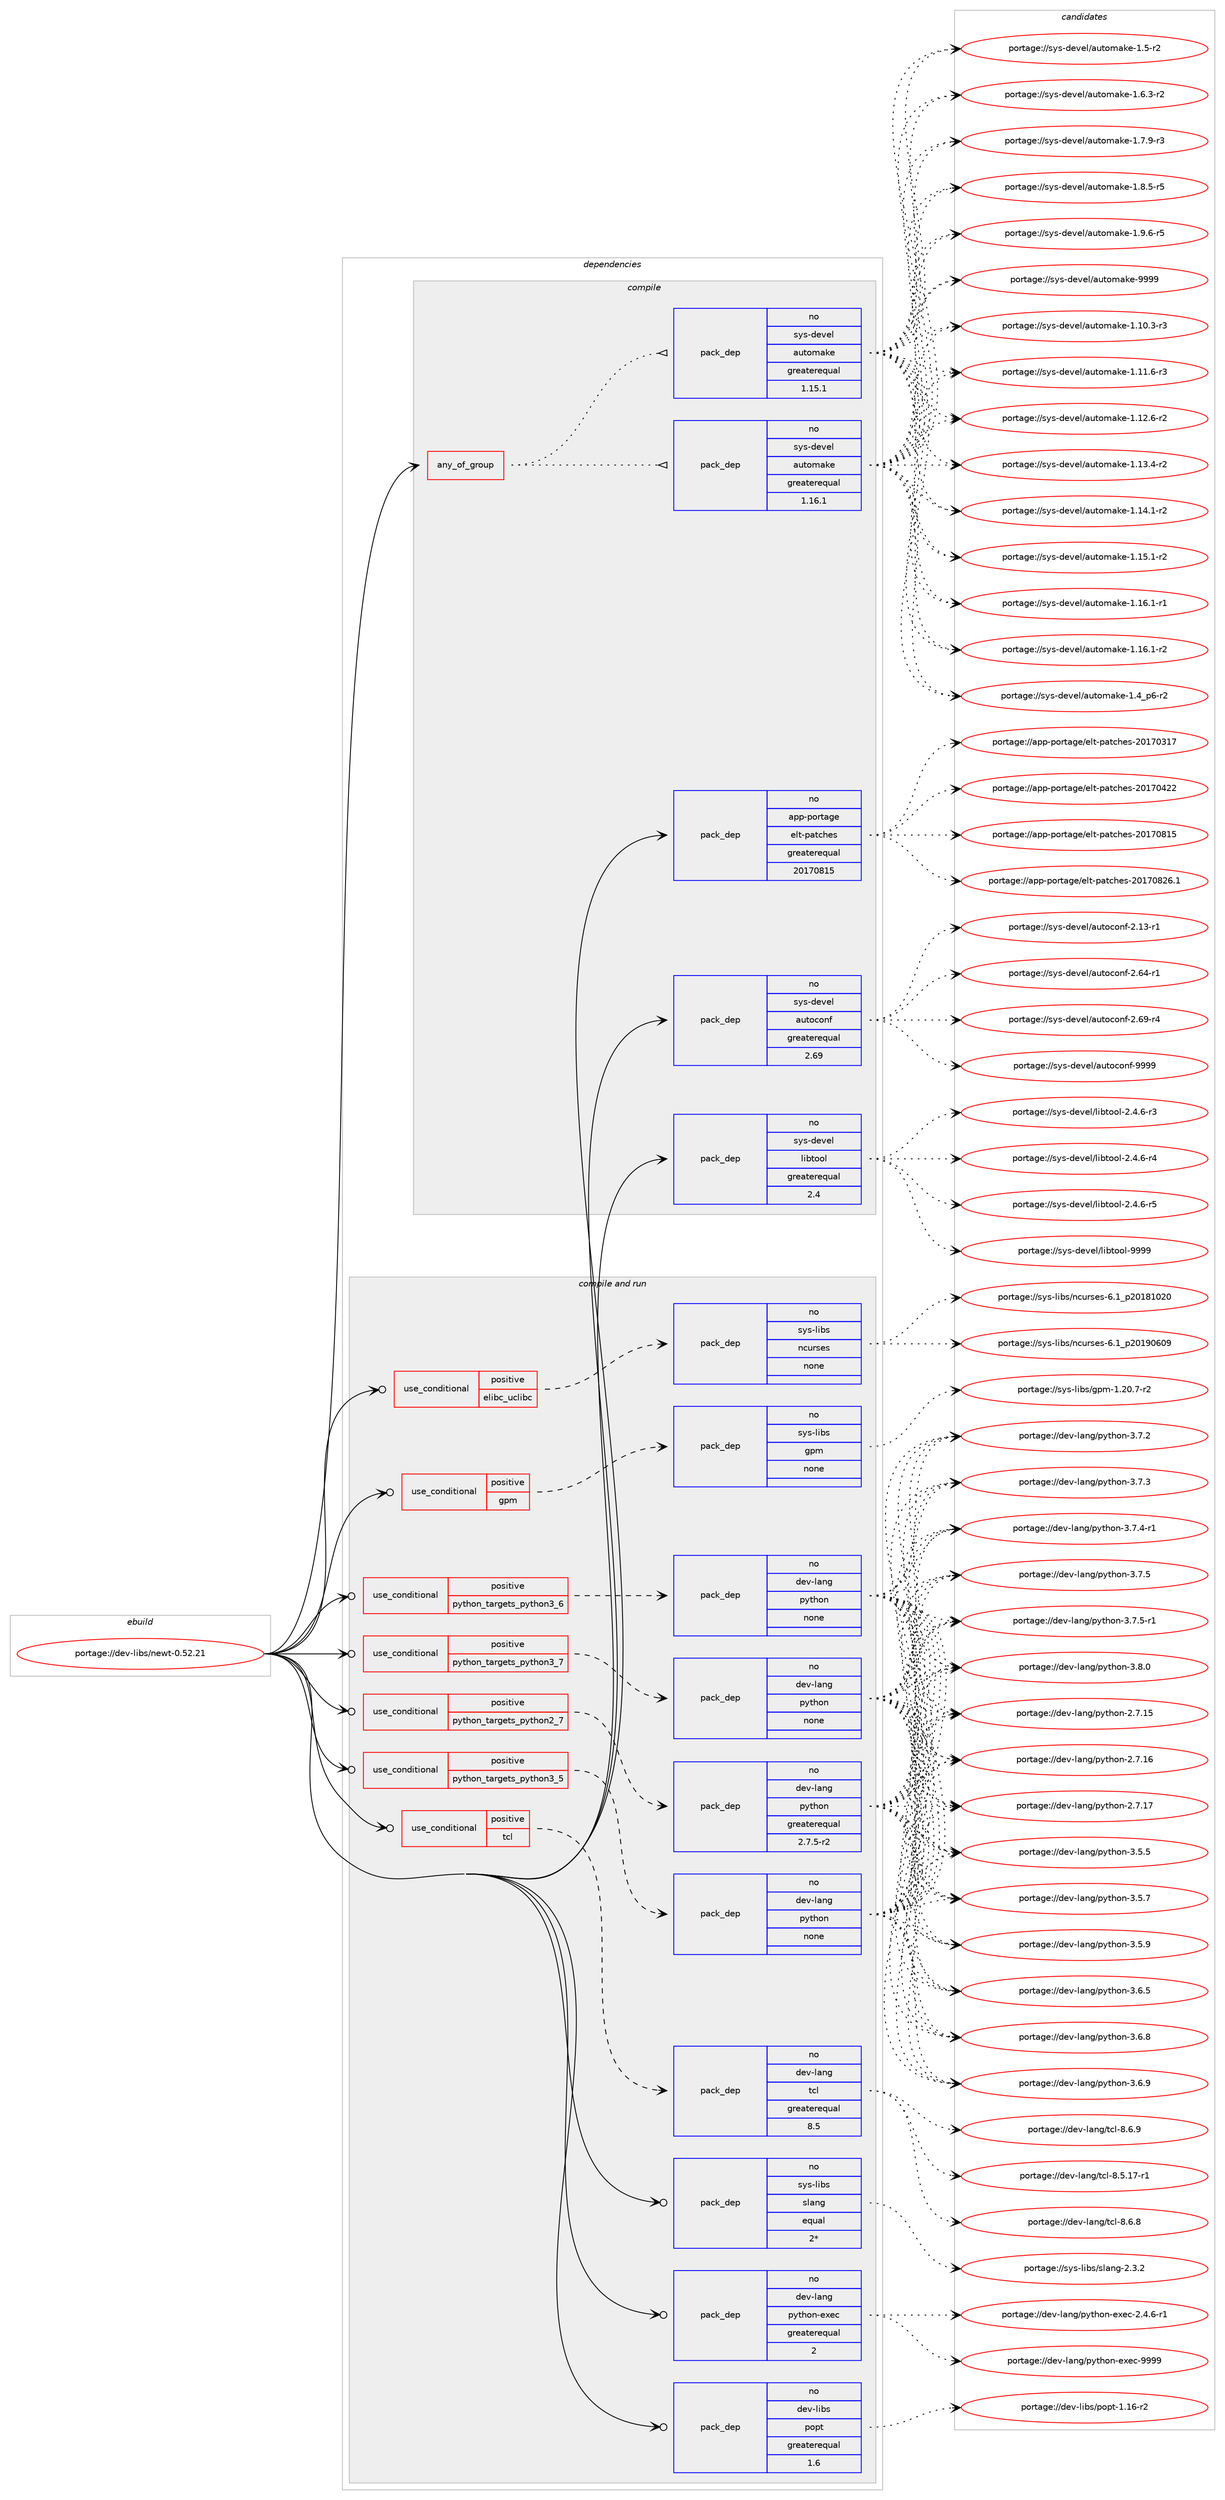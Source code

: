 digraph prolog {

# *************
# Graph options
# *************

newrank=true;
concentrate=true;
compound=true;
graph [rankdir=LR,fontname=Helvetica,fontsize=10,ranksep=1.5];#, ranksep=2.5, nodesep=0.2];
edge  [arrowhead=vee];
node  [fontname=Helvetica,fontsize=10];

# **********
# The ebuild
# **********

subgraph cluster_leftcol {
color=gray;
rank=same;
label=<<i>ebuild</i>>;
id [label="portage://dev-libs/newt-0.52.21", color=red, width=4, href="../dev-libs/newt-0.52.21.svg"];
}

# ****************
# The dependencies
# ****************

subgraph cluster_midcol {
color=gray;
label=<<i>dependencies</i>>;
subgraph cluster_compile {
fillcolor="#eeeeee";
style=filled;
label=<<i>compile</i>>;
subgraph any3037 {
dependency103197 [label=<<TABLE BORDER="0" CELLBORDER="1" CELLSPACING="0" CELLPADDING="4"><TR><TD CELLPADDING="10">any_of_group</TD></TR></TABLE>>, shape=none, color=red];subgraph pack78449 {
dependency103198 [label=<<TABLE BORDER="0" CELLBORDER="1" CELLSPACING="0" CELLPADDING="4" WIDTH="220"><TR><TD ROWSPAN="6" CELLPADDING="30">pack_dep</TD></TR><TR><TD WIDTH="110">no</TD></TR><TR><TD>sys-devel</TD></TR><TR><TD>automake</TD></TR><TR><TD>greaterequal</TD></TR><TR><TD>1.16.1</TD></TR></TABLE>>, shape=none, color=blue];
}
dependency103197:e -> dependency103198:w [weight=20,style="dotted",arrowhead="oinv"];
subgraph pack78450 {
dependency103199 [label=<<TABLE BORDER="0" CELLBORDER="1" CELLSPACING="0" CELLPADDING="4" WIDTH="220"><TR><TD ROWSPAN="6" CELLPADDING="30">pack_dep</TD></TR><TR><TD WIDTH="110">no</TD></TR><TR><TD>sys-devel</TD></TR><TR><TD>automake</TD></TR><TR><TD>greaterequal</TD></TR><TR><TD>1.15.1</TD></TR></TABLE>>, shape=none, color=blue];
}
dependency103197:e -> dependency103199:w [weight=20,style="dotted",arrowhead="oinv"];
}
id:e -> dependency103197:w [weight=20,style="solid",arrowhead="vee"];
subgraph pack78451 {
dependency103200 [label=<<TABLE BORDER="0" CELLBORDER="1" CELLSPACING="0" CELLPADDING="4" WIDTH="220"><TR><TD ROWSPAN="6" CELLPADDING="30">pack_dep</TD></TR><TR><TD WIDTH="110">no</TD></TR><TR><TD>app-portage</TD></TR><TR><TD>elt-patches</TD></TR><TR><TD>greaterequal</TD></TR><TR><TD>20170815</TD></TR></TABLE>>, shape=none, color=blue];
}
id:e -> dependency103200:w [weight=20,style="solid",arrowhead="vee"];
subgraph pack78452 {
dependency103201 [label=<<TABLE BORDER="0" CELLBORDER="1" CELLSPACING="0" CELLPADDING="4" WIDTH="220"><TR><TD ROWSPAN="6" CELLPADDING="30">pack_dep</TD></TR><TR><TD WIDTH="110">no</TD></TR><TR><TD>sys-devel</TD></TR><TR><TD>autoconf</TD></TR><TR><TD>greaterequal</TD></TR><TR><TD>2.69</TD></TR></TABLE>>, shape=none, color=blue];
}
id:e -> dependency103201:w [weight=20,style="solid",arrowhead="vee"];
subgraph pack78453 {
dependency103202 [label=<<TABLE BORDER="0" CELLBORDER="1" CELLSPACING="0" CELLPADDING="4" WIDTH="220"><TR><TD ROWSPAN="6" CELLPADDING="30">pack_dep</TD></TR><TR><TD WIDTH="110">no</TD></TR><TR><TD>sys-devel</TD></TR><TR><TD>libtool</TD></TR><TR><TD>greaterequal</TD></TR><TR><TD>2.4</TD></TR></TABLE>>, shape=none, color=blue];
}
id:e -> dependency103202:w [weight=20,style="solid",arrowhead="vee"];
}
subgraph cluster_compileandrun {
fillcolor="#eeeeee";
style=filled;
label=<<i>compile and run</i>>;
subgraph cond21652 {
dependency103203 [label=<<TABLE BORDER="0" CELLBORDER="1" CELLSPACING="0" CELLPADDING="4"><TR><TD ROWSPAN="3" CELLPADDING="10">use_conditional</TD></TR><TR><TD>positive</TD></TR><TR><TD>elibc_uclibc</TD></TR></TABLE>>, shape=none, color=red];
subgraph pack78454 {
dependency103204 [label=<<TABLE BORDER="0" CELLBORDER="1" CELLSPACING="0" CELLPADDING="4" WIDTH="220"><TR><TD ROWSPAN="6" CELLPADDING="30">pack_dep</TD></TR><TR><TD WIDTH="110">no</TD></TR><TR><TD>sys-libs</TD></TR><TR><TD>ncurses</TD></TR><TR><TD>none</TD></TR><TR><TD></TD></TR></TABLE>>, shape=none, color=blue];
}
dependency103203:e -> dependency103204:w [weight=20,style="dashed",arrowhead="vee"];
}
id:e -> dependency103203:w [weight=20,style="solid",arrowhead="odotvee"];
subgraph cond21653 {
dependency103205 [label=<<TABLE BORDER="0" CELLBORDER="1" CELLSPACING="0" CELLPADDING="4"><TR><TD ROWSPAN="3" CELLPADDING="10">use_conditional</TD></TR><TR><TD>positive</TD></TR><TR><TD>gpm</TD></TR></TABLE>>, shape=none, color=red];
subgraph pack78455 {
dependency103206 [label=<<TABLE BORDER="0" CELLBORDER="1" CELLSPACING="0" CELLPADDING="4" WIDTH="220"><TR><TD ROWSPAN="6" CELLPADDING="30">pack_dep</TD></TR><TR><TD WIDTH="110">no</TD></TR><TR><TD>sys-libs</TD></TR><TR><TD>gpm</TD></TR><TR><TD>none</TD></TR><TR><TD></TD></TR></TABLE>>, shape=none, color=blue];
}
dependency103205:e -> dependency103206:w [weight=20,style="dashed",arrowhead="vee"];
}
id:e -> dependency103205:w [weight=20,style="solid",arrowhead="odotvee"];
subgraph cond21654 {
dependency103207 [label=<<TABLE BORDER="0" CELLBORDER="1" CELLSPACING="0" CELLPADDING="4"><TR><TD ROWSPAN="3" CELLPADDING="10">use_conditional</TD></TR><TR><TD>positive</TD></TR><TR><TD>python_targets_python2_7</TD></TR></TABLE>>, shape=none, color=red];
subgraph pack78456 {
dependency103208 [label=<<TABLE BORDER="0" CELLBORDER="1" CELLSPACING="0" CELLPADDING="4" WIDTH="220"><TR><TD ROWSPAN="6" CELLPADDING="30">pack_dep</TD></TR><TR><TD WIDTH="110">no</TD></TR><TR><TD>dev-lang</TD></TR><TR><TD>python</TD></TR><TR><TD>greaterequal</TD></TR><TR><TD>2.7.5-r2</TD></TR></TABLE>>, shape=none, color=blue];
}
dependency103207:e -> dependency103208:w [weight=20,style="dashed",arrowhead="vee"];
}
id:e -> dependency103207:w [weight=20,style="solid",arrowhead="odotvee"];
subgraph cond21655 {
dependency103209 [label=<<TABLE BORDER="0" CELLBORDER="1" CELLSPACING="0" CELLPADDING="4"><TR><TD ROWSPAN="3" CELLPADDING="10">use_conditional</TD></TR><TR><TD>positive</TD></TR><TR><TD>python_targets_python3_5</TD></TR></TABLE>>, shape=none, color=red];
subgraph pack78457 {
dependency103210 [label=<<TABLE BORDER="0" CELLBORDER="1" CELLSPACING="0" CELLPADDING="4" WIDTH="220"><TR><TD ROWSPAN="6" CELLPADDING="30">pack_dep</TD></TR><TR><TD WIDTH="110">no</TD></TR><TR><TD>dev-lang</TD></TR><TR><TD>python</TD></TR><TR><TD>none</TD></TR><TR><TD></TD></TR></TABLE>>, shape=none, color=blue];
}
dependency103209:e -> dependency103210:w [weight=20,style="dashed",arrowhead="vee"];
}
id:e -> dependency103209:w [weight=20,style="solid",arrowhead="odotvee"];
subgraph cond21656 {
dependency103211 [label=<<TABLE BORDER="0" CELLBORDER="1" CELLSPACING="0" CELLPADDING="4"><TR><TD ROWSPAN="3" CELLPADDING="10">use_conditional</TD></TR><TR><TD>positive</TD></TR><TR><TD>python_targets_python3_6</TD></TR></TABLE>>, shape=none, color=red];
subgraph pack78458 {
dependency103212 [label=<<TABLE BORDER="0" CELLBORDER="1" CELLSPACING="0" CELLPADDING="4" WIDTH="220"><TR><TD ROWSPAN="6" CELLPADDING="30">pack_dep</TD></TR><TR><TD WIDTH="110">no</TD></TR><TR><TD>dev-lang</TD></TR><TR><TD>python</TD></TR><TR><TD>none</TD></TR><TR><TD></TD></TR></TABLE>>, shape=none, color=blue];
}
dependency103211:e -> dependency103212:w [weight=20,style="dashed",arrowhead="vee"];
}
id:e -> dependency103211:w [weight=20,style="solid",arrowhead="odotvee"];
subgraph cond21657 {
dependency103213 [label=<<TABLE BORDER="0" CELLBORDER="1" CELLSPACING="0" CELLPADDING="4"><TR><TD ROWSPAN="3" CELLPADDING="10">use_conditional</TD></TR><TR><TD>positive</TD></TR><TR><TD>python_targets_python3_7</TD></TR></TABLE>>, shape=none, color=red];
subgraph pack78459 {
dependency103214 [label=<<TABLE BORDER="0" CELLBORDER="1" CELLSPACING="0" CELLPADDING="4" WIDTH="220"><TR><TD ROWSPAN="6" CELLPADDING="30">pack_dep</TD></TR><TR><TD WIDTH="110">no</TD></TR><TR><TD>dev-lang</TD></TR><TR><TD>python</TD></TR><TR><TD>none</TD></TR><TR><TD></TD></TR></TABLE>>, shape=none, color=blue];
}
dependency103213:e -> dependency103214:w [weight=20,style="dashed",arrowhead="vee"];
}
id:e -> dependency103213:w [weight=20,style="solid",arrowhead="odotvee"];
subgraph cond21658 {
dependency103215 [label=<<TABLE BORDER="0" CELLBORDER="1" CELLSPACING="0" CELLPADDING="4"><TR><TD ROWSPAN="3" CELLPADDING="10">use_conditional</TD></TR><TR><TD>positive</TD></TR><TR><TD>tcl</TD></TR></TABLE>>, shape=none, color=red];
subgraph pack78460 {
dependency103216 [label=<<TABLE BORDER="0" CELLBORDER="1" CELLSPACING="0" CELLPADDING="4" WIDTH="220"><TR><TD ROWSPAN="6" CELLPADDING="30">pack_dep</TD></TR><TR><TD WIDTH="110">no</TD></TR><TR><TD>dev-lang</TD></TR><TR><TD>tcl</TD></TR><TR><TD>greaterequal</TD></TR><TR><TD>8.5</TD></TR></TABLE>>, shape=none, color=blue];
}
dependency103215:e -> dependency103216:w [weight=20,style="dashed",arrowhead="vee"];
}
id:e -> dependency103215:w [weight=20,style="solid",arrowhead="odotvee"];
subgraph pack78461 {
dependency103217 [label=<<TABLE BORDER="0" CELLBORDER="1" CELLSPACING="0" CELLPADDING="4" WIDTH="220"><TR><TD ROWSPAN="6" CELLPADDING="30">pack_dep</TD></TR><TR><TD WIDTH="110">no</TD></TR><TR><TD>dev-lang</TD></TR><TR><TD>python-exec</TD></TR><TR><TD>greaterequal</TD></TR><TR><TD>2</TD></TR></TABLE>>, shape=none, color=blue];
}
id:e -> dependency103217:w [weight=20,style="solid",arrowhead="odotvee"];
subgraph pack78462 {
dependency103218 [label=<<TABLE BORDER="0" CELLBORDER="1" CELLSPACING="0" CELLPADDING="4" WIDTH="220"><TR><TD ROWSPAN="6" CELLPADDING="30">pack_dep</TD></TR><TR><TD WIDTH="110">no</TD></TR><TR><TD>dev-libs</TD></TR><TR><TD>popt</TD></TR><TR><TD>greaterequal</TD></TR><TR><TD>1.6</TD></TR></TABLE>>, shape=none, color=blue];
}
id:e -> dependency103218:w [weight=20,style="solid",arrowhead="odotvee"];
subgraph pack78463 {
dependency103219 [label=<<TABLE BORDER="0" CELLBORDER="1" CELLSPACING="0" CELLPADDING="4" WIDTH="220"><TR><TD ROWSPAN="6" CELLPADDING="30">pack_dep</TD></TR><TR><TD WIDTH="110">no</TD></TR><TR><TD>sys-libs</TD></TR><TR><TD>slang</TD></TR><TR><TD>equal</TD></TR><TR><TD>2*</TD></TR></TABLE>>, shape=none, color=blue];
}
id:e -> dependency103219:w [weight=20,style="solid",arrowhead="odotvee"];
}
subgraph cluster_run {
fillcolor="#eeeeee";
style=filled;
label=<<i>run</i>>;
}
}

# **************
# The candidates
# **************

subgraph cluster_choices {
rank=same;
color=gray;
label=<<i>candidates</i>>;

subgraph choice78449 {
color=black;
nodesep=1;
choiceportage11512111545100101118101108479711711611110997107101454946494846514511451 [label="portage://sys-devel/automake-1.10.3-r3", color=red, width=4,href="../sys-devel/automake-1.10.3-r3.svg"];
choiceportage11512111545100101118101108479711711611110997107101454946494946544511451 [label="portage://sys-devel/automake-1.11.6-r3", color=red, width=4,href="../sys-devel/automake-1.11.6-r3.svg"];
choiceportage11512111545100101118101108479711711611110997107101454946495046544511450 [label="portage://sys-devel/automake-1.12.6-r2", color=red, width=4,href="../sys-devel/automake-1.12.6-r2.svg"];
choiceportage11512111545100101118101108479711711611110997107101454946495146524511450 [label="portage://sys-devel/automake-1.13.4-r2", color=red, width=4,href="../sys-devel/automake-1.13.4-r2.svg"];
choiceportage11512111545100101118101108479711711611110997107101454946495246494511450 [label="portage://sys-devel/automake-1.14.1-r2", color=red, width=4,href="../sys-devel/automake-1.14.1-r2.svg"];
choiceportage11512111545100101118101108479711711611110997107101454946495346494511450 [label="portage://sys-devel/automake-1.15.1-r2", color=red, width=4,href="../sys-devel/automake-1.15.1-r2.svg"];
choiceportage11512111545100101118101108479711711611110997107101454946495446494511449 [label="portage://sys-devel/automake-1.16.1-r1", color=red, width=4,href="../sys-devel/automake-1.16.1-r1.svg"];
choiceportage11512111545100101118101108479711711611110997107101454946495446494511450 [label="portage://sys-devel/automake-1.16.1-r2", color=red, width=4,href="../sys-devel/automake-1.16.1-r2.svg"];
choiceportage115121115451001011181011084797117116111109971071014549465295112544511450 [label="portage://sys-devel/automake-1.4_p6-r2", color=red, width=4,href="../sys-devel/automake-1.4_p6-r2.svg"];
choiceportage11512111545100101118101108479711711611110997107101454946534511450 [label="portage://sys-devel/automake-1.5-r2", color=red, width=4,href="../sys-devel/automake-1.5-r2.svg"];
choiceportage115121115451001011181011084797117116111109971071014549465446514511450 [label="portage://sys-devel/automake-1.6.3-r2", color=red, width=4,href="../sys-devel/automake-1.6.3-r2.svg"];
choiceportage115121115451001011181011084797117116111109971071014549465546574511451 [label="portage://sys-devel/automake-1.7.9-r3", color=red, width=4,href="../sys-devel/automake-1.7.9-r3.svg"];
choiceportage115121115451001011181011084797117116111109971071014549465646534511453 [label="portage://sys-devel/automake-1.8.5-r5", color=red, width=4,href="../sys-devel/automake-1.8.5-r5.svg"];
choiceportage115121115451001011181011084797117116111109971071014549465746544511453 [label="portage://sys-devel/automake-1.9.6-r5", color=red, width=4,href="../sys-devel/automake-1.9.6-r5.svg"];
choiceportage115121115451001011181011084797117116111109971071014557575757 [label="portage://sys-devel/automake-9999", color=red, width=4,href="../sys-devel/automake-9999.svg"];
dependency103198:e -> choiceportage11512111545100101118101108479711711611110997107101454946494846514511451:w [style=dotted,weight="100"];
dependency103198:e -> choiceportage11512111545100101118101108479711711611110997107101454946494946544511451:w [style=dotted,weight="100"];
dependency103198:e -> choiceportage11512111545100101118101108479711711611110997107101454946495046544511450:w [style=dotted,weight="100"];
dependency103198:e -> choiceportage11512111545100101118101108479711711611110997107101454946495146524511450:w [style=dotted,weight="100"];
dependency103198:e -> choiceportage11512111545100101118101108479711711611110997107101454946495246494511450:w [style=dotted,weight="100"];
dependency103198:e -> choiceportage11512111545100101118101108479711711611110997107101454946495346494511450:w [style=dotted,weight="100"];
dependency103198:e -> choiceportage11512111545100101118101108479711711611110997107101454946495446494511449:w [style=dotted,weight="100"];
dependency103198:e -> choiceportage11512111545100101118101108479711711611110997107101454946495446494511450:w [style=dotted,weight="100"];
dependency103198:e -> choiceportage115121115451001011181011084797117116111109971071014549465295112544511450:w [style=dotted,weight="100"];
dependency103198:e -> choiceportage11512111545100101118101108479711711611110997107101454946534511450:w [style=dotted,weight="100"];
dependency103198:e -> choiceportage115121115451001011181011084797117116111109971071014549465446514511450:w [style=dotted,weight="100"];
dependency103198:e -> choiceportage115121115451001011181011084797117116111109971071014549465546574511451:w [style=dotted,weight="100"];
dependency103198:e -> choiceportage115121115451001011181011084797117116111109971071014549465646534511453:w [style=dotted,weight="100"];
dependency103198:e -> choiceportage115121115451001011181011084797117116111109971071014549465746544511453:w [style=dotted,weight="100"];
dependency103198:e -> choiceportage115121115451001011181011084797117116111109971071014557575757:w [style=dotted,weight="100"];
}
subgraph choice78450 {
color=black;
nodesep=1;
choiceportage11512111545100101118101108479711711611110997107101454946494846514511451 [label="portage://sys-devel/automake-1.10.3-r3", color=red, width=4,href="../sys-devel/automake-1.10.3-r3.svg"];
choiceportage11512111545100101118101108479711711611110997107101454946494946544511451 [label="portage://sys-devel/automake-1.11.6-r3", color=red, width=4,href="../sys-devel/automake-1.11.6-r3.svg"];
choiceportage11512111545100101118101108479711711611110997107101454946495046544511450 [label="portage://sys-devel/automake-1.12.6-r2", color=red, width=4,href="../sys-devel/automake-1.12.6-r2.svg"];
choiceportage11512111545100101118101108479711711611110997107101454946495146524511450 [label="portage://sys-devel/automake-1.13.4-r2", color=red, width=4,href="../sys-devel/automake-1.13.4-r2.svg"];
choiceportage11512111545100101118101108479711711611110997107101454946495246494511450 [label="portage://sys-devel/automake-1.14.1-r2", color=red, width=4,href="../sys-devel/automake-1.14.1-r2.svg"];
choiceportage11512111545100101118101108479711711611110997107101454946495346494511450 [label="portage://sys-devel/automake-1.15.1-r2", color=red, width=4,href="../sys-devel/automake-1.15.1-r2.svg"];
choiceportage11512111545100101118101108479711711611110997107101454946495446494511449 [label="portage://sys-devel/automake-1.16.1-r1", color=red, width=4,href="../sys-devel/automake-1.16.1-r1.svg"];
choiceportage11512111545100101118101108479711711611110997107101454946495446494511450 [label="portage://sys-devel/automake-1.16.1-r2", color=red, width=4,href="../sys-devel/automake-1.16.1-r2.svg"];
choiceportage115121115451001011181011084797117116111109971071014549465295112544511450 [label="portage://sys-devel/automake-1.4_p6-r2", color=red, width=4,href="../sys-devel/automake-1.4_p6-r2.svg"];
choiceportage11512111545100101118101108479711711611110997107101454946534511450 [label="portage://sys-devel/automake-1.5-r2", color=red, width=4,href="../sys-devel/automake-1.5-r2.svg"];
choiceportage115121115451001011181011084797117116111109971071014549465446514511450 [label="portage://sys-devel/automake-1.6.3-r2", color=red, width=4,href="../sys-devel/automake-1.6.3-r2.svg"];
choiceportage115121115451001011181011084797117116111109971071014549465546574511451 [label="portage://sys-devel/automake-1.7.9-r3", color=red, width=4,href="../sys-devel/automake-1.7.9-r3.svg"];
choiceportage115121115451001011181011084797117116111109971071014549465646534511453 [label="portage://sys-devel/automake-1.8.5-r5", color=red, width=4,href="../sys-devel/automake-1.8.5-r5.svg"];
choiceportage115121115451001011181011084797117116111109971071014549465746544511453 [label="portage://sys-devel/automake-1.9.6-r5", color=red, width=4,href="../sys-devel/automake-1.9.6-r5.svg"];
choiceportage115121115451001011181011084797117116111109971071014557575757 [label="portage://sys-devel/automake-9999", color=red, width=4,href="../sys-devel/automake-9999.svg"];
dependency103199:e -> choiceportage11512111545100101118101108479711711611110997107101454946494846514511451:w [style=dotted,weight="100"];
dependency103199:e -> choiceportage11512111545100101118101108479711711611110997107101454946494946544511451:w [style=dotted,weight="100"];
dependency103199:e -> choiceportage11512111545100101118101108479711711611110997107101454946495046544511450:w [style=dotted,weight="100"];
dependency103199:e -> choiceportage11512111545100101118101108479711711611110997107101454946495146524511450:w [style=dotted,weight="100"];
dependency103199:e -> choiceportage11512111545100101118101108479711711611110997107101454946495246494511450:w [style=dotted,weight="100"];
dependency103199:e -> choiceportage11512111545100101118101108479711711611110997107101454946495346494511450:w [style=dotted,weight="100"];
dependency103199:e -> choiceportage11512111545100101118101108479711711611110997107101454946495446494511449:w [style=dotted,weight="100"];
dependency103199:e -> choiceportage11512111545100101118101108479711711611110997107101454946495446494511450:w [style=dotted,weight="100"];
dependency103199:e -> choiceportage115121115451001011181011084797117116111109971071014549465295112544511450:w [style=dotted,weight="100"];
dependency103199:e -> choiceportage11512111545100101118101108479711711611110997107101454946534511450:w [style=dotted,weight="100"];
dependency103199:e -> choiceportage115121115451001011181011084797117116111109971071014549465446514511450:w [style=dotted,weight="100"];
dependency103199:e -> choiceportage115121115451001011181011084797117116111109971071014549465546574511451:w [style=dotted,weight="100"];
dependency103199:e -> choiceportage115121115451001011181011084797117116111109971071014549465646534511453:w [style=dotted,weight="100"];
dependency103199:e -> choiceportage115121115451001011181011084797117116111109971071014549465746544511453:w [style=dotted,weight="100"];
dependency103199:e -> choiceportage115121115451001011181011084797117116111109971071014557575757:w [style=dotted,weight="100"];
}
subgraph choice78451 {
color=black;
nodesep=1;
choiceportage97112112451121111141169710310147101108116451129711699104101115455048495548514955 [label="portage://app-portage/elt-patches-20170317", color=red, width=4,href="../app-portage/elt-patches-20170317.svg"];
choiceportage97112112451121111141169710310147101108116451129711699104101115455048495548525050 [label="portage://app-portage/elt-patches-20170422", color=red, width=4,href="../app-portage/elt-patches-20170422.svg"];
choiceportage97112112451121111141169710310147101108116451129711699104101115455048495548564953 [label="portage://app-portage/elt-patches-20170815", color=red, width=4,href="../app-portage/elt-patches-20170815.svg"];
choiceportage971121124511211111411697103101471011081164511297116991041011154550484955485650544649 [label="portage://app-portage/elt-patches-20170826.1", color=red, width=4,href="../app-portage/elt-patches-20170826.1.svg"];
dependency103200:e -> choiceportage97112112451121111141169710310147101108116451129711699104101115455048495548514955:w [style=dotted,weight="100"];
dependency103200:e -> choiceportage97112112451121111141169710310147101108116451129711699104101115455048495548525050:w [style=dotted,weight="100"];
dependency103200:e -> choiceportage97112112451121111141169710310147101108116451129711699104101115455048495548564953:w [style=dotted,weight="100"];
dependency103200:e -> choiceportage971121124511211111411697103101471011081164511297116991041011154550484955485650544649:w [style=dotted,weight="100"];
}
subgraph choice78452 {
color=black;
nodesep=1;
choiceportage1151211154510010111810110847971171161119911111010245504649514511449 [label="portage://sys-devel/autoconf-2.13-r1", color=red, width=4,href="../sys-devel/autoconf-2.13-r1.svg"];
choiceportage1151211154510010111810110847971171161119911111010245504654524511449 [label="portage://sys-devel/autoconf-2.64-r1", color=red, width=4,href="../sys-devel/autoconf-2.64-r1.svg"];
choiceportage1151211154510010111810110847971171161119911111010245504654574511452 [label="portage://sys-devel/autoconf-2.69-r4", color=red, width=4,href="../sys-devel/autoconf-2.69-r4.svg"];
choiceportage115121115451001011181011084797117116111991111101024557575757 [label="portage://sys-devel/autoconf-9999", color=red, width=4,href="../sys-devel/autoconf-9999.svg"];
dependency103201:e -> choiceportage1151211154510010111810110847971171161119911111010245504649514511449:w [style=dotted,weight="100"];
dependency103201:e -> choiceportage1151211154510010111810110847971171161119911111010245504654524511449:w [style=dotted,weight="100"];
dependency103201:e -> choiceportage1151211154510010111810110847971171161119911111010245504654574511452:w [style=dotted,weight="100"];
dependency103201:e -> choiceportage115121115451001011181011084797117116111991111101024557575757:w [style=dotted,weight="100"];
}
subgraph choice78453 {
color=black;
nodesep=1;
choiceportage1151211154510010111810110847108105981161111111084550465246544511451 [label="portage://sys-devel/libtool-2.4.6-r3", color=red, width=4,href="../sys-devel/libtool-2.4.6-r3.svg"];
choiceportage1151211154510010111810110847108105981161111111084550465246544511452 [label="portage://sys-devel/libtool-2.4.6-r4", color=red, width=4,href="../sys-devel/libtool-2.4.6-r4.svg"];
choiceportage1151211154510010111810110847108105981161111111084550465246544511453 [label="portage://sys-devel/libtool-2.4.6-r5", color=red, width=4,href="../sys-devel/libtool-2.4.6-r5.svg"];
choiceportage1151211154510010111810110847108105981161111111084557575757 [label="portage://sys-devel/libtool-9999", color=red, width=4,href="../sys-devel/libtool-9999.svg"];
dependency103202:e -> choiceportage1151211154510010111810110847108105981161111111084550465246544511451:w [style=dotted,weight="100"];
dependency103202:e -> choiceportage1151211154510010111810110847108105981161111111084550465246544511452:w [style=dotted,weight="100"];
dependency103202:e -> choiceportage1151211154510010111810110847108105981161111111084550465246544511453:w [style=dotted,weight="100"];
dependency103202:e -> choiceportage1151211154510010111810110847108105981161111111084557575757:w [style=dotted,weight="100"];
}
subgraph choice78454 {
color=black;
nodesep=1;
choiceportage1151211154510810598115471109911711411510111545544649951125048495649485048 [label="portage://sys-libs/ncurses-6.1_p20181020", color=red, width=4,href="../sys-libs/ncurses-6.1_p20181020.svg"];
choiceportage1151211154510810598115471109911711411510111545544649951125048495748544857 [label="portage://sys-libs/ncurses-6.1_p20190609", color=red, width=4,href="../sys-libs/ncurses-6.1_p20190609.svg"];
dependency103204:e -> choiceportage1151211154510810598115471109911711411510111545544649951125048495649485048:w [style=dotted,weight="100"];
dependency103204:e -> choiceportage1151211154510810598115471109911711411510111545544649951125048495748544857:w [style=dotted,weight="100"];
}
subgraph choice78455 {
color=black;
nodesep=1;
choiceportage115121115451081059811547103112109454946504846554511450 [label="portage://sys-libs/gpm-1.20.7-r2", color=red, width=4,href="../sys-libs/gpm-1.20.7-r2.svg"];
dependency103206:e -> choiceportage115121115451081059811547103112109454946504846554511450:w [style=dotted,weight="100"];
}
subgraph choice78456 {
color=black;
nodesep=1;
choiceportage10010111845108971101034711212111610411111045504655464953 [label="portage://dev-lang/python-2.7.15", color=red, width=4,href="../dev-lang/python-2.7.15.svg"];
choiceportage10010111845108971101034711212111610411111045504655464954 [label="portage://dev-lang/python-2.7.16", color=red, width=4,href="../dev-lang/python-2.7.16.svg"];
choiceportage10010111845108971101034711212111610411111045504655464955 [label="portage://dev-lang/python-2.7.17", color=red, width=4,href="../dev-lang/python-2.7.17.svg"];
choiceportage100101118451089711010347112121116104111110455146534653 [label="portage://dev-lang/python-3.5.5", color=red, width=4,href="../dev-lang/python-3.5.5.svg"];
choiceportage100101118451089711010347112121116104111110455146534655 [label="portage://dev-lang/python-3.5.7", color=red, width=4,href="../dev-lang/python-3.5.7.svg"];
choiceportage100101118451089711010347112121116104111110455146534657 [label="portage://dev-lang/python-3.5.9", color=red, width=4,href="../dev-lang/python-3.5.9.svg"];
choiceportage100101118451089711010347112121116104111110455146544653 [label="portage://dev-lang/python-3.6.5", color=red, width=4,href="../dev-lang/python-3.6.5.svg"];
choiceportage100101118451089711010347112121116104111110455146544656 [label="portage://dev-lang/python-3.6.8", color=red, width=4,href="../dev-lang/python-3.6.8.svg"];
choiceportage100101118451089711010347112121116104111110455146544657 [label="portage://dev-lang/python-3.6.9", color=red, width=4,href="../dev-lang/python-3.6.9.svg"];
choiceportage100101118451089711010347112121116104111110455146554650 [label="portage://dev-lang/python-3.7.2", color=red, width=4,href="../dev-lang/python-3.7.2.svg"];
choiceportage100101118451089711010347112121116104111110455146554651 [label="portage://dev-lang/python-3.7.3", color=red, width=4,href="../dev-lang/python-3.7.3.svg"];
choiceportage1001011184510897110103471121211161041111104551465546524511449 [label="portage://dev-lang/python-3.7.4-r1", color=red, width=4,href="../dev-lang/python-3.7.4-r1.svg"];
choiceportage100101118451089711010347112121116104111110455146554653 [label="portage://dev-lang/python-3.7.5", color=red, width=4,href="../dev-lang/python-3.7.5.svg"];
choiceportage1001011184510897110103471121211161041111104551465546534511449 [label="portage://dev-lang/python-3.7.5-r1", color=red, width=4,href="../dev-lang/python-3.7.5-r1.svg"];
choiceportage100101118451089711010347112121116104111110455146564648 [label="portage://dev-lang/python-3.8.0", color=red, width=4,href="../dev-lang/python-3.8.0.svg"];
dependency103208:e -> choiceportage10010111845108971101034711212111610411111045504655464953:w [style=dotted,weight="100"];
dependency103208:e -> choiceportage10010111845108971101034711212111610411111045504655464954:w [style=dotted,weight="100"];
dependency103208:e -> choiceportage10010111845108971101034711212111610411111045504655464955:w [style=dotted,weight="100"];
dependency103208:e -> choiceportage100101118451089711010347112121116104111110455146534653:w [style=dotted,weight="100"];
dependency103208:e -> choiceportage100101118451089711010347112121116104111110455146534655:w [style=dotted,weight="100"];
dependency103208:e -> choiceportage100101118451089711010347112121116104111110455146534657:w [style=dotted,weight="100"];
dependency103208:e -> choiceportage100101118451089711010347112121116104111110455146544653:w [style=dotted,weight="100"];
dependency103208:e -> choiceportage100101118451089711010347112121116104111110455146544656:w [style=dotted,weight="100"];
dependency103208:e -> choiceportage100101118451089711010347112121116104111110455146544657:w [style=dotted,weight="100"];
dependency103208:e -> choiceportage100101118451089711010347112121116104111110455146554650:w [style=dotted,weight="100"];
dependency103208:e -> choiceportage100101118451089711010347112121116104111110455146554651:w [style=dotted,weight="100"];
dependency103208:e -> choiceportage1001011184510897110103471121211161041111104551465546524511449:w [style=dotted,weight="100"];
dependency103208:e -> choiceportage100101118451089711010347112121116104111110455146554653:w [style=dotted,weight="100"];
dependency103208:e -> choiceportage1001011184510897110103471121211161041111104551465546534511449:w [style=dotted,weight="100"];
dependency103208:e -> choiceportage100101118451089711010347112121116104111110455146564648:w [style=dotted,weight="100"];
}
subgraph choice78457 {
color=black;
nodesep=1;
choiceportage10010111845108971101034711212111610411111045504655464953 [label="portage://dev-lang/python-2.7.15", color=red, width=4,href="../dev-lang/python-2.7.15.svg"];
choiceportage10010111845108971101034711212111610411111045504655464954 [label="portage://dev-lang/python-2.7.16", color=red, width=4,href="../dev-lang/python-2.7.16.svg"];
choiceportage10010111845108971101034711212111610411111045504655464955 [label="portage://dev-lang/python-2.7.17", color=red, width=4,href="../dev-lang/python-2.7.17.svg"];
choiceportage100101118451089711010347112121116104111110455146534653 [label="portage://dev-lang/python-3.5.5", color=red, width=4,href="../dev-lang/python-3.5.5.svg"];
choiceportage100101118451089711010347112121116104111110455146534655 [label="portage://dev-lang/python-3.5.7", color=red, width=4,href="../dev-lang/python-3.5.7.svg"];
choiceportage100101118451089711010347112121116104111110455146534657 [label="portage://dev-lang/python-3.5.9", color=red, width=4,href="../dev-lang/python-3.5.9.svg"];
choiceportage100101118451089711010347112121116104111110455146544653 [label="portage://dev-lang/python-3.6.5", color=red, width=4,href="../dev-lang/python-3.6.5.svg"];
choiceportage100101118451089711010347112121116104111110455146544656 [label="portage://dev-lang/python-3.6.8", color=red, width=4,href="../dev-lang/python-3.6.8.svg"];
choiceportage100101118451089711010347112121116104111110455146544657 [label="portage://dev-lang/python-3.6.9", color=red, width=4,href="../dev-lang/python-3.6.9.svg"];
choiceportage100101118451089711010347112121116104111110455146554650 [label="portage://dev-lang/python-3.7.2", color=red, width=4,href="../dev-lang/python-3.7.2.svg"];
choiceportage100101118451089711010347112121116104111110455146554651 [label="portage://dev-lang/python-3.7.3", color=red, width=4,href="../dev-lang/python-3.7.3.svg"];
choiceportage1001011184510897110103471121211161041111104551465546524511449 [label="portage://dev-lang/python-3.7.4-r1", color=red, width=4,href="../dev-lang/python-3.7.4-r1.svg"];
choiceportage100101118451089711010347112121116104111110455146554653 [label="portage://dev-lang/python-3.7.5", color=red, width=4,href="../dev-lang/python-3.7.5.svg"];
choiceportage1001011184510897110103471121211161041111104551465546534511449 [label="portage://dev-lang/python-3.7.5-r1", color=red, width=4,href="../dev-lang/python-3.7.5-r1.svg"];
choiceportage100101118451089711010347112121116104111110455146564648 [label="portage://dev-lang/python-3.8.0", color=red, width=4,href="../dev-lang/python-3.8.0.svg"];
dependency103210:e -> choiceportage10010111845108971101034711212111610411111045504655464953:w [style=dotted,weight="100"];
dependency103210:e -> choiceportage10010111845108971101034711212111610411111045504655464954:w [style=dotted,weight="100"];
dependency103210:e -> choiceportage10010111845108971101034711212111610411111045504655464955:w [style=dotted,weight="100"];
dependency103210:e -> choiceportage100101118451089711010347112121116104111110455146534653:w [style=dotted,weight="100"];
dependency103210:e -> choiceportage100101118451089711010347112121116104111110455146534655:w [style=dotted,weight="100"];
dependency103210:e -> choiceportage100101118451089711010347112121116104111110455146534657:w [style=dotted,weight="100"];
dependency103210:e -> choiceportage100101118451089711010347112121116104111110455146544653:w [style=dotted,weight="100"];
dependency103210:e -> choiceportage100101118451089711010347112121116104111110455146544656:w [style=dotted,weight="100"];
dependency103210:e -> choiceportage100101118451089711010347112121116104111110455146544657:w [style=dotted,weight="100"];
dependency103210:e -> choiceportage100101118451089711010347112121116104111110455146554650:w [style=dotted,weight="100"];
dependency103210:e -> choiceportage100101118451089711010347112121116104111110455146554651:w [style=dotted,weight="100"];
dependency103210:e -> choiceportage1001011184510897110103471121211161041111104551465546524511449:w [style=dotted,weight="100"];
dependency103210:e -> choiceportage100101118451089711010347112121116104111110455146554653:w [style=dotted,weight="100"];
dependency103210:e -> choiceportage1001011184510897110103471121211161041111104551465546534511449:w [style=dotted,weight="100"];
dependency103210:e -> choiceportage100101118451089711010347112121116104111110455146564648:w [style=dotted,weight="100"];
}
subgraph choice78458 {
color=black;
nodesep=1;
choiceportage10010111845108971101034711212111610411111045504655464953 [label="portage://dev-lang/python-2.7.15", color=red, width=4,href="../dev-lang/python-2.7.15.svg"];
choiceportage10010111845108971101034711212111610411111045504655464954 [label="portage://dev-lang/python-2.7.16", color=red, width=4,href="../dev-lang/python-2.7.16.svg"];
choiceportage10010111845108971101034711212111610411111045504655464955 [label="portage://dev-lang/python-2.7.17", color=red, width=4,href="../dev-lang/python-2.7.17.svg"];
choiceportage100101118451089711010347112121116104111110455146534653 [label="portage://dev-lang/python-3.5.5", color=red, width=4,href="../dev-lang/python-3.5.5.svg"];
choiceportage100101118451089711010347112121116104111110455146534655 [label="portage://dev-lang/python-3.5.7", color=red, width=4,href="../dev-lang/python-3.5.7.svg"];
choiceportage100101118451089711010347112121116104111110455146534657 [label="portage://dev-lang/python-3.5.9", color=red, width=4,href="../dev-lang/python-3.5.9.svg"];
choiceportage100101118451089711010347112121116104111110455146544653 [label="portage://dev-lang/python-3.6.5", color=red, width=4,href="../dev-lang/python-3.6.5.svg"];
choiceportage100101118451089711010347112121116104111110455146544656 [label="portage://dev-lang/python-3.6.8", color=red, width=4,href="../dev-lang/python-3.6.8.svg"];
choiceportage100101118451089711010347112121116104111110455146544657 [label="portage://dev-lang/python-3.6.9", color=red, width=4,href="../dev-lang/python-3.6.9.svg"];
choiceportage100101118451089711010347112121116104111110455146554650 [label="portage://dev-lang/python-3.7.2", color=red, width=4,href="../dev-lang/python-3.7.2.svg"];
choiceportage100101118451089711010347112121116104111110455146554651 [label="portage://dev-lang/python-3.7.3", color=red, width=4,href="../dev-lang/python-3.7.3.svg"];
choiceportage1001011184510897110103471121211161041111104551465546524511449 [label="portage://dev-lang/python-3.7.4-r1", color=red, width=4,href="../dev-lang/python-3.7.4-r1.svg"];
choiceportage100101118451089711010347112121116104111110455146554653 [label="portage://dev-lang/python-3.7.5", color=red, width=4,href="../dev-lang/python-3.7.5.svg"];
choiceportage1001011184510897110103471121211161041111104551465546534511449 [label="portage://dev-lang/python-3.7.5-r1", color=red, width=4,href="../dev-lang/python-3.7.5-r1.svg"];
choiceportage100101118451089711010347112121116104111110455146564648 [label="portage://dev-lang/python-3.8.0", color=red, width=4,href="../dev-lang/python-3.8.0.svg"];
dependency103212:e -> choiceportage10010111845108971101034711212111610411111045504655464953:w [style=dotted,weight="100"];
dependency103212:e -> choiceportage10010111845108971101034711212111610411111045504655464954:w [style=dotted,weight="100"];
dependency103212:e -> choiceportage10010111845108971101034711212111610411111045504655464955:w [style=dotted,weight="100"];
dependency103212:e -> choiceportage100101118451089711010347112121116104111110455146534653:w [style=dotted,weight="100"];
dependency103212:e -> choiceportage100101118451089711010347112121116104111110455146534655:w [style=dotted,weight="100"];
dependency103212:e -> choiceportage100101118451089711010347112121116104111110455146534657:w [style=dotted,weight="100"];
dependency103212:e -> choiceportage100101118451089711010347112121116104111110455146544653:w [style=dotted,weight="100"];
dependency103212:e -> choiceportage100101118451089711010347112121116104111110455146544656:w [style=dotted,weight="100"];
dependency103212:e -> choiceportage100101118451089711010347112121116104111110455146544657:w [style=dotted,weight="100"];
dependency103212:e -> choiceportage100101118451089711010347112121116104111110455146554650:w [style=dotted,weight="100"];
dependency103212:e -> choiceportage100101118451089711010347112121116104111110455146554651:w [style=dotted,weight="100"];
dependency103212:e -> choiceportage1001011184510897110103471121211161041111104551465546524511449:w [style=dotted,weight="100"];
dependency103212:e -> choiceportage100101118451089711010347112121116104111110455146554653:w [style=dotted,weight="100"];
dependency103212:e -> choiceportage1001011184510897110103471121211161041111104551465546534511449:w [style=dotted,weight="100"];
dependency103212:e -> choiceportage100101118451089711010347112121116104111110455146564648:w [style=dotted,weight="100"];
}
subgraph choice78459 {
color=black;
nodesep=1;
choiceportage10010111845108971101034711212111610411111045504655464953 [label="portage://dev-lang/python-2.7.15", color=red, width=4,href="../dev-lang/python-2.7.15.svg"];
choiceportage10010111845108971101034711212111610411111045504655464954 [label="portage://dev-lang/python-2.7.16", color=red, width=4,href="../dev-lang/python-2.7.16.svg"];
choiceportage10010111845108971101034711212111610411111045504655464955 [label="portage://dev-lang/python-2.7.17", color=red, width=4,href="../dev-lang/python-2.7.17.svg"];
choiceportage100101118451089711010347112121116104111110455146534653 [label="portage://dev-lang/python-3.5.5", color=red, width=4,href="../dev-lang/python-3.5.5.svg"];
choiceportage100101118451089711010347112121116104111110455146534655 [label="portage://dev-lang/python-3.5.7", color=red, width=4,href="../dev-lang/python-3.5.7.svg"];
choiceportage100101118451089711010347112121116104111110455146534657 [label="portage://dev-lang/python-3.5.9", color=red, width=4,href="../dev-lang/python-3.5.9.svg"];
choiceportage100101118451089711010347112121116104111110455146544653 [label="portage://dev-lang/python-3.6.5", color=red, width=4,href="../dev-lang/python-3.6.5.svg"];
choiceportage100101118451089711010347112121116104111110455146544656 [label="portage://dev-lang/python-3.6.8", color=red, width=4,href="../dev-lang/python-3.6.8.svg"];
choiceportage100101118451089711010347112121116104111110455146544657 [label="portage://dev-lang/python-3.6.9", color=red, width=4,href="../dev-lang/python-3.6.9.svg"];
choiceportage100101118451089711010347112121116104111110455146554650 [label="portage://dev-lang/python-3.7.2", color=red, width=4,href="../dev-lang/python-3.7.2.svg"];
choiceportage100101118451089711010347112121116104111110455146554651 [label="portage://dev-lang/python-3.7.3", color=red, width=4,href="../dev-lang/python-3.7.3.svg"];
choiceportage1001011184510897110103471121211161041111104551465546524511449 [label="portage://dev-lang/python-3.7.4-r1", color=red, width=4,href="../dev-lang/python-3.7.4-r1.svg"];
choiceportage100101118451089711010347112121116104111110455146554653 [label="portage://dev-lang/python-3.7.5", color=red, width=4,href="../dev-lang/python-3.7.5.svg"];
choiceportage1001011184510897110103471121211161041111104551465546534511449 [label="portage://dev-lang/python-3.7.5-r1", color=red, width=4,href="../dev-lang/python-3.7.5-r1.svg"];
choiceportage100101118451089711010347112121116104111110455146564648 [label="portage://dev-lang/python-3.8.0", color=red, width=4,href="../dev-lang/python-3.8.0.svg"];
dependency103214:e -> choiceportage10010111845108971101034711212111610411111045504655464953:w [style=dotted,weight="100"];
dependency103214:e -> choiceportage10010111845108971101034711212111610411111045504655464954:w [style=dotted,weight="100"];
dependency103214:e -> choiceportage10010111845108971101034711212111610411111045504655464955:w [style=dotted,weight="100"];
dependency103214:e -> choiceportage100101118451089711010347112121116104111110455146534653:w [style=dotted,weight="100"];
dependency103214:e -> choiceportage100101118451089711010347112121116104111110455146534655:w [style=dotted,weight="100"];
dependency103214:e -> choiceportage100101118451089711010347112121116104111110455146534657:w [style=dotted,weight="100"];
dependency103214:e -> choiceportage100101118451089711010347112121116104111110455146544653:w [style=dotted,weight="100"];
dependency103214:e -> choiceportage100101118451089711010347112121116104111110455146544656:w [style=dotted,weight="100"];
dependency103214:e -> choiceportage100101118451089711010347112121116104111110455146544657:w [style=dotted,weight="100"];
dependency103214:e -> choiceportage100101118451089711010347112121116104111110455146554650:w [style=dotted,weight="100"];
dependency103214:e -> choiceportage100101118451089711010347112121116104111110455146554651:w [style=dotted,weight="100"];
dependency103214:e -> choiceportage1001011184510897110103471121211161041111104551465546524511449:w [style=dotted,weight="100"];
dependency103214:e -> choiceportage100101118451089711010347112121116104111110455146554653:w [style=dotted,weight="100"];
dependency103214:e -> choiceportage1001011184510897110103471121211161041111104551465546534511449:w [style=dotted,weight="100"];
dependency103214:e -> choiceportage100101118451089711010347112121116104111110455146564648:w [style=dotted,weight="100"];
}
subgraph choice78460 {
color=black;
nodesep=1;
choiceportage10010111845108971101034711699108455646534649554511449 [label="portage://dev-lang/tcl-8.5.17-r1", color=red, width=4,href="../dev-lang/tcl-8.5.17-r1.svg"];
choiceportage10010111845108971101034711699108455646544656 [label="portage://dev-lang/tcl-8.6.8", color=red, width=4,href="../dev-lang/tcl-8.6.8.svg"];
choiceportage10010111845108971101034711699108455646544657 [label="portage://dev-lang/tcl-8.6.9", color=red, width=4,href="../dev-lang/tcl-8.6.9.svg"];
dependency103216:e -> choiceportage10010111845108971101034711699108455646534649554511449:w [style=dotted,weight="100"];
dependency103216:e -> choiceportage10010111845108971101034711699108455646544656:w [style=dotted,weight="100"];
dependency103216:e -> choiceportage10010111845108971101034711699108455646544657:w [style=dotted,weight="100"];
}
subgraph choice78461 {
color=black;
nodesep=1;
choiceportage10010111845108971101034711212111610411111045101120101994550465246544511449 [label="portage://dev-lang/python-exec-2.4.6-r1", color=red, width=4,href="../dev-lang/python-exec-2.4.6-r1.svg"];
choiceportage10010111845108971101034711212111610411111045101120101994557575757 [label="portage://dev-lang/python-exec-9999", color=red, width=4,href="../dev-lang/python-exec-9999.svg"];
dependency103217:e -> choiceportage10010111845108971101034711212111610411111045101120101994550465246544511449:w [style=dotted,weight="100"];
dependency103217:e -> choiceportage10010111845108971101034711212111610411111045101120101994557575757:w [style=dotted,weight="100"];
}
subgraph choice78462 {
color=black;
nodesep=1;
choiceportage10010111845108105981154711211111211645494649544511450 [label="portage://dev-libs/popt-1.16-r2", color=red, width=4,href="../dev-libs/popt-1.16-r2.svg"];
dependency103218:e -> choiceportage10010111845108105981154711211111211645494649544511450:w [style=dotted,weight="100"];
}
subgraph choice78463 {
color=black;
nodesep=1;
choiceportage11512111545108105981154711510897110103455046514650 [label="portage://sys-libs/slang-2.3.2", color=red, width=4,href="../sys-libs/slang-2.3.2.svg"];
dependency103219:e -> choiceportage11512111545108105981154711510897110103455046514650:w [style=dotted,weight="100"];
}
}

}
